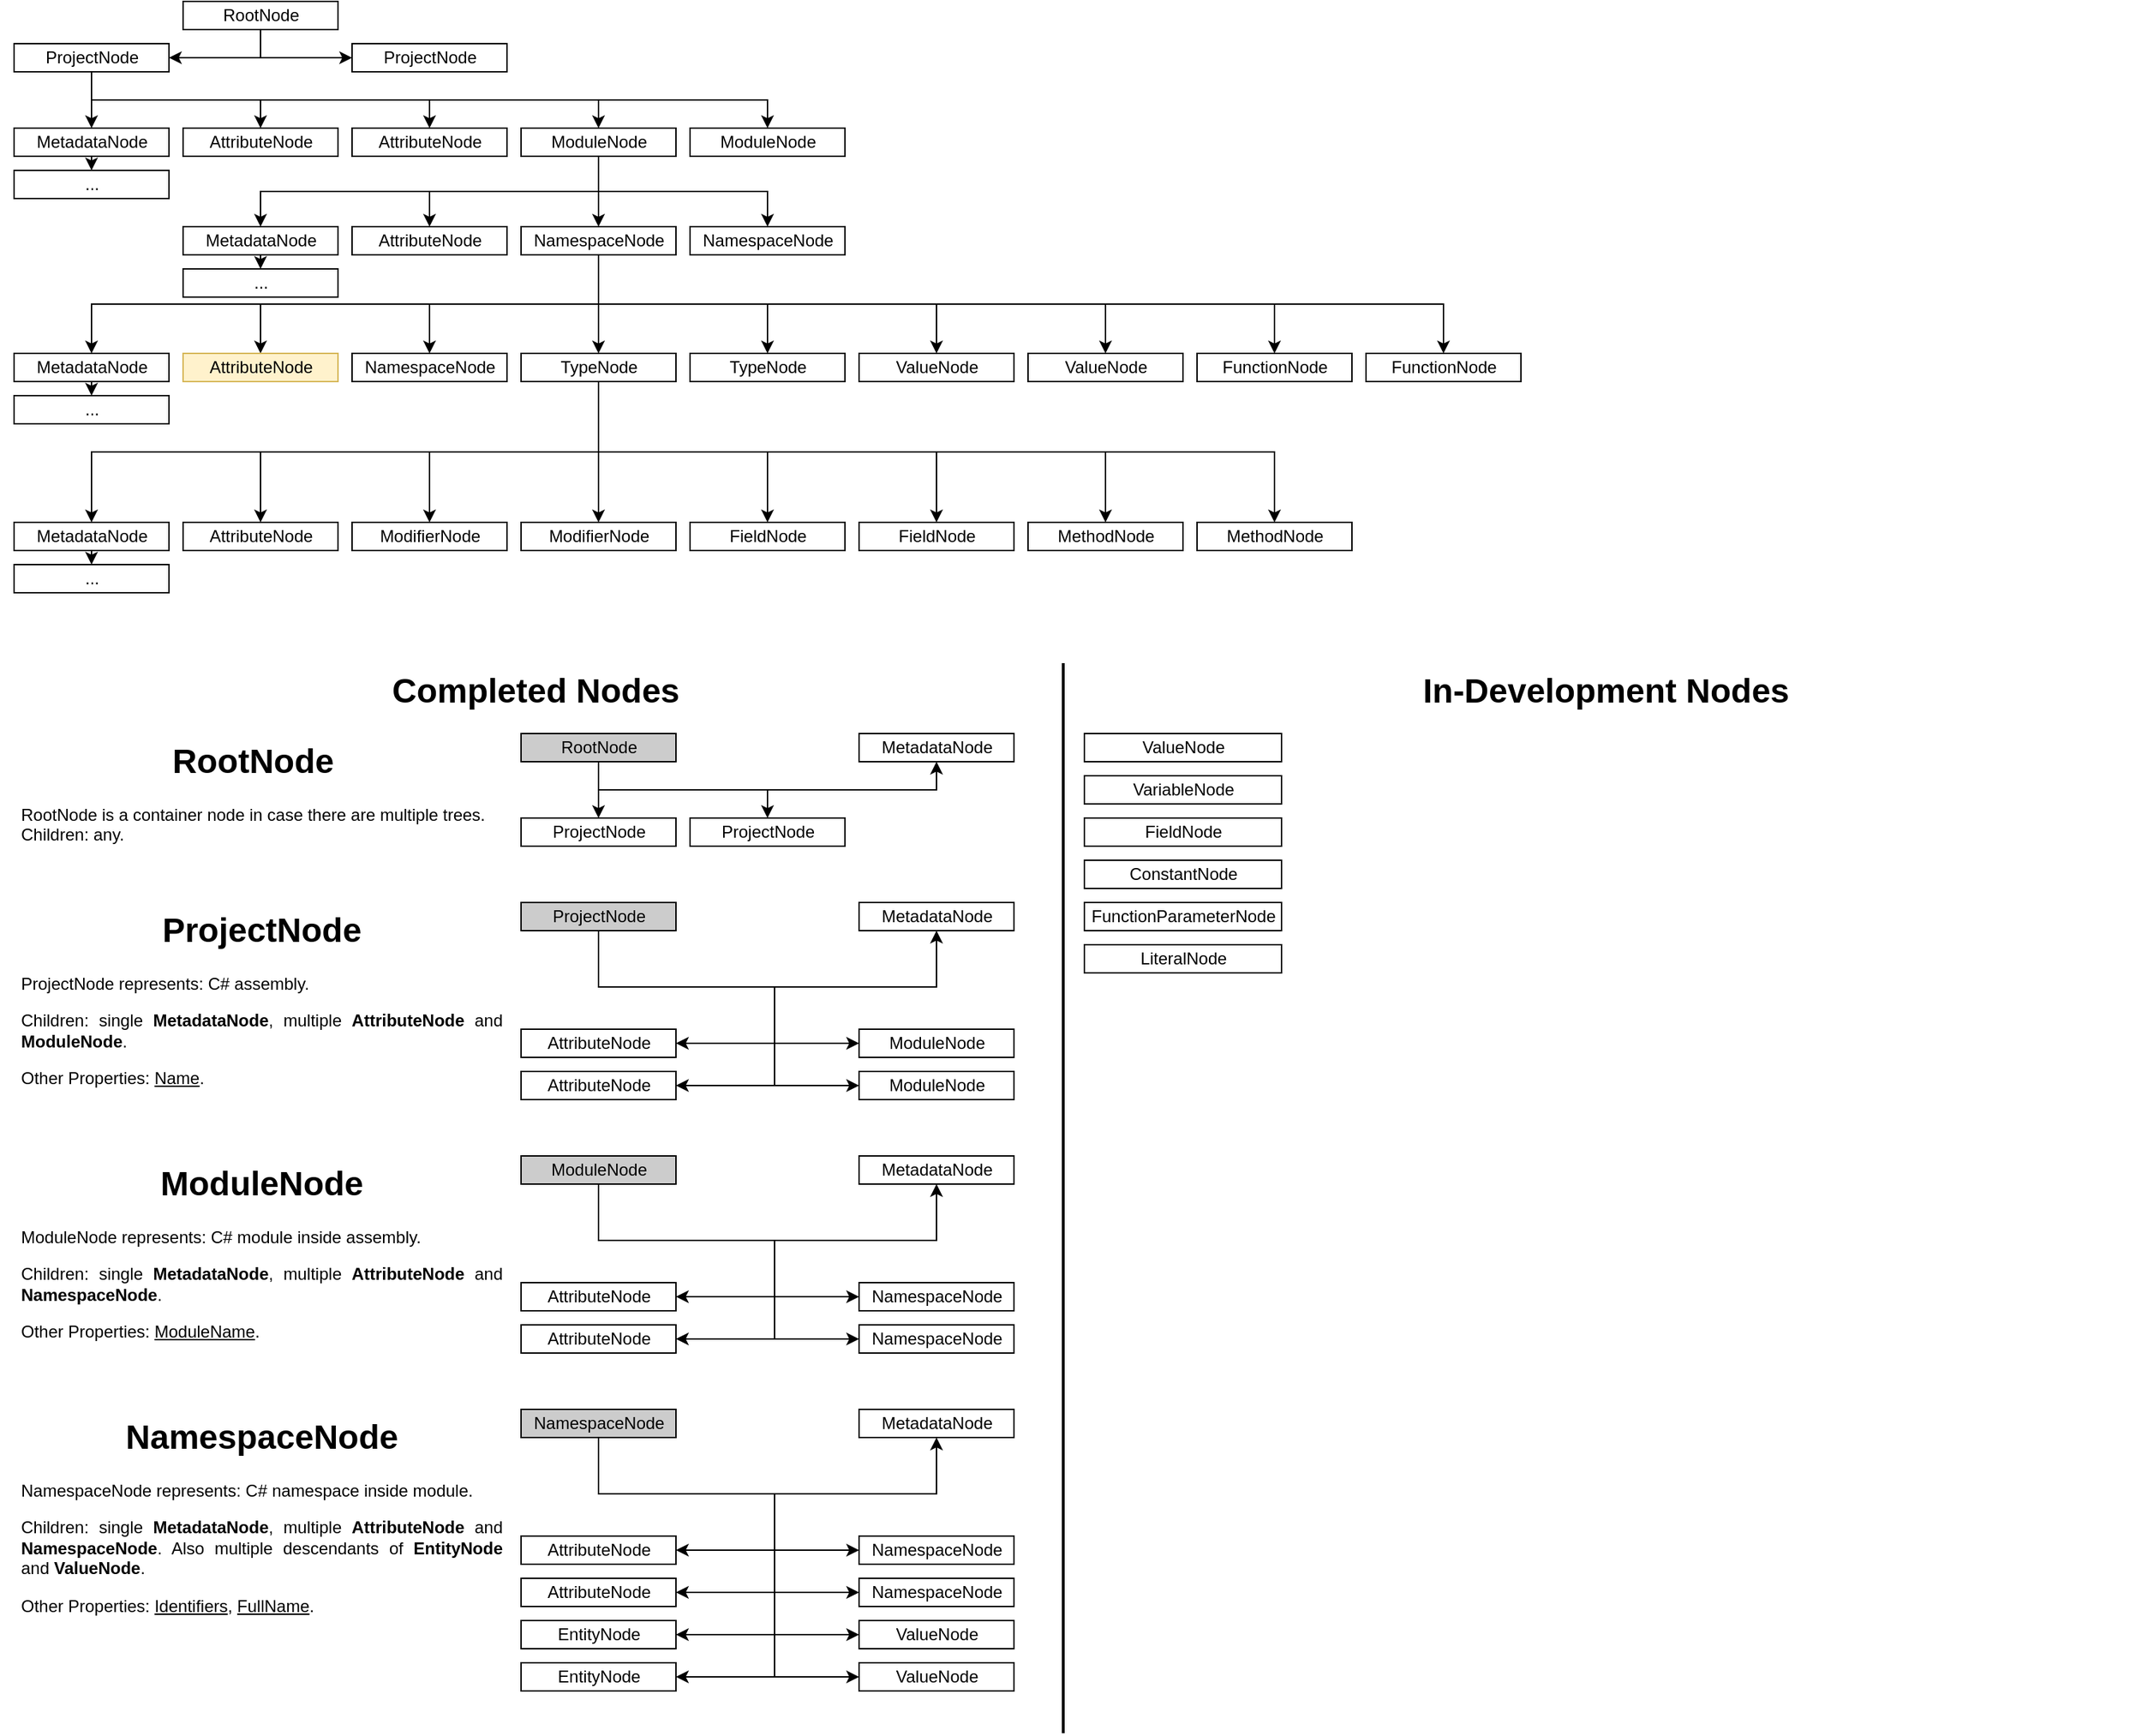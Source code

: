 <mxfile version="14.1.8" type="device" pages="2"><diagram id="hMRSq9ujZ3ukGJ3Yu9Yh" name="Ast Structure"><mxGraphModel dx="1810" dy="1310" grid="1" gridSize="10" guides="1" tooltips="1" connect="1" arrows="1" fold="1" page="1" pageScale="1" pageWidth="827" pageHeight="1169" math="0" shadow="0"><root><mxCell id="0"/><mxCell id="1" parent="0"/><mxCell id="QCq0GDgMahYHKre1_ZzV-11" style="edgeStyle=orthogonalEdgeStyle;rounded=0;orthogonalLoop=1;jettySize=auto;html=1;exitX=0.5;exitY=1;exitDx=0;exitDy=0;entryX=0.5;entryY=0;entryDx=0;entryDy=0;" parent="1" source="QCq0GDgMahYHKre1_ZzV-1" target="QCq0GDgMahYHKre1_ZzV-7" edge="1"><mxGeometry relative="1" as="geometry"/></mxCell><mxCell id="QCq0GDgMahYHKre1_ZzV-14" style="edgeStyle=orthogonalEdgeStyle;rounded=0;orthogonalLoop=1;jettySize=auto;html=1;exitX=0.5;exitY=1;exitDx=0;exitDy=0;entryX=0.5;entryY=0;entryDx=0;entryDy=0;" parent="1" source="QCq0GDgMahYHKre1_ZzV-1" target="QCq0GDgMahYHKre1_ZzV-13" edge="1"><mxGeometry relative="1" as="geometry"/></mxCell><mxCell id="QCq0GDgMahYHKre1_ZzV-16" style="edgeStyle=orthogonalEdgeStyle;rounded=0;orthogonalLoop=1;jettySize=auto;html=1;exitX=0.5;exitY=1;exitDx=0;exitDy=0;entryX=0.5;entryY=0;entryDx=0;entryDy=0;" parent="1" source="QCq0GDgMahYHKre1_ZzV-1" target="QCq0GDgMahYHKre1_ZzV-15" edge="1"><mxGeometry relative="1" as="geometry"/></mxCell><mxCell id="QCq0GDgMahYHKre1_ZzV-19" style="edgeStyle=orthogonalEdgeStyle;rounded=0;orthogonalLoop=1;jettySize=auto;html=1;exitX=0.5;exitY=1;exitDx=0;exitDy=0;entryX=0.5;entryY=0;entryDx=0;entryDy=0;" parent="1" source="QCq0GDgMahYHKre1_ZzV-1" target="QCq0GDgMahYHKre1_ZzV-17" edge="1"><mxGeometry relative="1" as="geometry"/></mxCell><mxCell id="QCq0GDgMahYHKre1_ZzV-20" style="edgeStyle=orthogonalEdgeStyle;rounded=0;orthogonalLoop=1;jettySize=auto;html=1;exitX=0.5;exitY=1;exitDx=0;exitDy=0;entryX=0.5;entryY=0;entryDx=0;entryDy=0;" parent="1" source="QCq0GDgMahYHKre1_ZzV-1" target="QCq0GDgMahYHKre1_ZzV-18" edge="1"><mxGeometry relative="1" as="geometry"/></mxCell><mxCell id="QCq0GDgMahYHKre1_ZzV-1" value="ProjectNode" style="html=1;" parent="1" vertex="1"><mxGeometry x="10" y="40" width="110" height="20" as="geometry"/></mxCell><mxCell id="QCq0GDgMahYHKre1_ZzV-4" style="edgeStyle=orthogonalEdgeStyle;rounded=0;orthogonalLoop=1;jettySize=auto;html=1;exitX=0.5;exitY=1;exitDx=0;exitDy=0;entryX=1;entryY=0.5;entryDx=0;entryDy=0;" parent="1" source="QCq0GDgMahYHKre1_ZzV-2" target="QCq0GDgMahYHKre1_ZzV-1" edge="1"><mxGeometry relative="1" as="geometry"/></mxCell><mxCell id="QCq0GDgMahYHKre1_ZzV-5" style="edgeStyle=orthogonalEdgeStyle;rounded=0;orthogonalLoop=1;jettySize=auto;html=1;exitX=0.5;exitY=1;exitDx=0;exitDy=0;entryX=0;entryY=0.5;entryDx=0;entryDy=0;" parent="1" source="QCq0GDgMahYHKre1_ZzV-2" target="QCq0GDgMahYHKre1_ZzV-3" edge="1"><mxGeometry relative="1" as="geometry"/></mxCell><mxCell id="QCq0GDgMahYHKre1_ZzV-2" value="RootNode" style="html=1;" parent="1" vertex="1"><mxGeometry x="130" y="10" width="110" height="20" as="geometry"/></mxCell><mxCell id="QCq0GDgMahYHKre1_ZzV-3" value="ProjectNode" style="html=1;" parent="1" vertex="1"><mxGeometry x="250" y="40" width="110" height="20" as="geometry"/></mxCell><mxCell id="QCq0GDgMahYHKre1_ZzV-10" style="edgeStyle=orthogonalEdgeStyle;rounded=0;orthogonalLoop=1;jettySize=auto;html=1;exitX=0.5;exitY=1;exitDx=0;exitDy=0;entryX=0.5;entryY=0;entryDx=0;entryDy=0;" parent="1" source="QCq0GDgMahYHKre1_ZzV-7" target="QCq0GDgMahYHKre1_ZzV-9" edge="1"><mxGeometry relative="1" as="geometry"/></mxCell><mxCell id="QCq0GDgMahYHKre1_ZzV-7" value="MetadataNode" style="html=1;" parent="1" vertex="1"><mxGeometry x="10" y="100" width="110" height="20" as="geometry"/></mxCell><mxCell id="QCq0GDgMahYHKre1_ZzV-9" value="..." style="html=1;" parent="1" vertex="1"><mxGeometry x="10" y="130" width="110" height="20" as="geometry"/></mxCell><mxCell id="QCq0GDgMahYHKre1_ZzV-13" value="AttributeNode" style="html=1;" parent="1" vertex="1"><mxGeometry x="130" y="100" width="110" height="20" as="geometry"/></mxCell><mxCell id="QCq0GDgMahYHKre1_ZzV-15" value="AttributeNode" style="html=1;" parent="1" vertex="1"><mxGeometry x="250" y="100" width="110" height="20" as="geometry"/></mxCell><mxCell id="QCq0GDgMahYHKre1_ZzV-25" style="edgeStyle=orthogonalEdgeStyle;rounded=0;orthogonalLoop=1;jettySize=auto;html=1;exitX=0.5;exitY=1;exitDx=0;exitDy=0;entryX=0.5;entryY=0;entryDx=0;entryDy=0;" parent="1" source="QCq0GDgMahYHKre1_ZzV-17" target="QCq0GDgMahYHKre1_ZzV-21" edge="1"><mxGeometry relative="1" as="geometry"/></mxCell><mxCell id="QCq0GDgMahYHKre1_ZzV-26" style="edgeStyle=orthogonalEdgeStyle;rounded=0;orthogonalLoop=1;jettySize=auto;html=1;exitX=0.5;exitY=1;exitDx=0;exitDy=0;entryX=0.5;entryY=0;entryDx=0;entryDy=0;" parent="1" source="QCq0GDgMahYHKre1_ZzV-17" target="QCq0GDgMahYHKre1_ZzV-23" edge="1"><mxGeometry relative="1" as="geometry"/></mxCell><mxCell id="QCq0GDgMahYHKre1_ZzV-28" style="edgeStyle=orthogonalEdgeStyle;rounded=0;orthogonalLoop=1;jettySize=auto;html=1;exitX=0.5;exitY=1;exitDx=0;exitDy=0;entryX=0.5;entryY=0;entryDx=0;entryDy=0;" parent="1" source="QCq0GDgMahYHKre1_ZzV-17" target="QCq0GDgMahYHKre1_ZzV-27" edge="1"><mxGeometry relative="1" as="geometry"/></mxCell><mxCell id="QCq0GDgMahYHKre1_ZzV-33" style="edgeStyle=orthogonalEdgeStyle;rounded=0;orthogonalLoop=1;jettySize=auto;html=1;exitX=0.5;exitY=1;exitDx=0;exitDy=0;entryX=0.5;entryY=0;entryDx=0;entryDy=0;" parent="1" source="QCq0GDgMahYHKre1_ZzV-17" target="QCq0GDgMahYHKre1_ZzV-31" edge="1"><mxGeometry relative="1" as="geometry"/></mxCell><mxCell id="QCq0GDgMahYHKre1_ZzV-17" value="ModuleNode" style="html=1;" parent="1" vertex="1"><mxGeometry x="370" y="100" width="110" height="20" as="geometry"/></mxCell><mxCell id="QCq0GDgMahYHKre1_ZzV-18" value="ModuleNode" style="html=1;" parent="1" vertex="1"><mxGeometry x="490" y="100" width="110" height="20" as="geometry"/></mxCell><mxCell id="QCq0GDgMahYHKre1_ZzV-24" style="edgeStyle=orthogonalEdgeStyle;rounded=0;orthogonalLoop=1;jettySize=auto;html=1;exitX=0.5;exitY=1;exitDx=0;exitDy=0;entryX=0.5;entryY=0;entryDx=0;entryDy=0;" parent="1" source="QCq0GDgMahYHKre1_ZzV-21" target="QCq0GDgMahYHKre1_ZzV-22" edge="1"><mxGeometry relative="1" as="geometry"/></mxCell><mxCell id="QCq0GDgMahYHKre1_ZzV-21" value="MetadataNode" style="html=1;" parent="1" vertex="1"><mxGeometry x="130" y="170" width="110" height="20" as="geometry"/></mxCell><mxCell id="QCq0GDgMahYHKre1_ZzV-22" value="..." style="html=1;" parent="1" vertex="1"><mxGeometry x="130" y="200" width="110" height="20" as="geometry"/></mxCell><mxCell id="QCq0GDgMahYHKre1_ZzV-23" value="AttributeNode" style="html=1;" parent="1" vertex="1"><mxGeometry x="250" y="170" width="110" height="20" as="geometry"/></mxCell><mxCell id="QCq0GDgMahYHKre1_ZzV-40" style="edgeStyle=orthogonalEdgeStyle;rounded=0;orthogonalLoop=1;jettySize=auto;html=1;exitX=0.5;exitY=1;exitDx=0;exitDy=0;entryX=0.5;entryY=0;entryDx=0;entryDy=0;" parent="1" source="QCq0GDgMahYHKre1_ZzV-27" target="QCq0GDgMahYHKre1_ZzV-36" edge="1"><mxGeometry relative="1" as="geometry"/></mxCell><mxCell id="QCq0GDgMahYHKre1_ZzV-41" style="edgeStyle=orthogonalEdgeStyle;rounded=0;orthogonalLoop=1;jettySize=auto;html=1;exitX=0.5;exitY=1;exitDx=0;exitDy=0;entryX=0.5;entryY=0;entryDx=0;entryDy=0;" parent="1" source="QCq0GDgMahYHKre1_ZzV-27" target="QCq0GDgMahYHKre1_ZzV-38" edge="1"><mxGeometry relative="1" as="geometry"/></mxCell><mxCell id="QCq0GDgMahYHKre1_ZzV-42" style="edgeStyle=orthogonalEdgeStyle;rounded=0;orthogonalLoop=1;jettySize=auto;html=1;exitX=0.5;exitY=1;exitDx=0;exitDy=0;entryX=0.5;entryY=0;entryDx=0;entryDy=0;" parent="1" source="QCq0GDgMahYHKre1_ZzV-27" target="QCq0GDgMahYHKre1_ZzV-39" edge="1"><mxGeometry relative="1" as="geometry"/></mxCell><mxCell id="QCq0GDgMahYHKre1_ZzV-44" style="edgeStyle=orthogonalEdgeStyle;rounded=0;orthogonalLoop=1;jettySize=auto;html=1;exitX=0.5;exitY=1;exitDx=0;exitDy=0;entryX=0.5;entryY=0;entryDx=0;entryDy=0;" parent="1" source="QCq0GDgMahYHKre1_ZzV-27" target="QCq0GDgMahYHKre1_ZzV-43" edge="1"><mxGeometry relative="1" as="geometry"/></mxCell><mxCell id="QCq0GDgMahYHKre1_ZzV-46" style="edgeStyle=orthogonalEdgeStyle;rounded=0;orthogonalLoop=1;jettySize=auto;html=1;exitX=0.5;exitY=1;exitDx=0;exitDy=0;entryX=0.5;entryY=0;entryDx=0;entryDy=0;" parent="1" source="QCq0GDgMahYHKre1_ZzV-27" target="QCq0GDgMahYHKre1_ZzV-45" edge="1"><mxGeometry relative="1" as="geometry"/></mxCell><mxCell id="QCq0GDgMahYHKre1_ZzV-59" style="edgeStyle=orthogonalEdgeStyle;rounded=0;orthogonalLoop=1;jettySize=auto;html=1;exitX=0.5;exitY=1;exitDx=0;exitDy=0;entryX=0.5;entryY=0;entryDx=0;entryDy=0;" parent="1" source="QCq0GDgMahYHKre1_ZzV-27" target="QCq0GDgMahYHKre1_ZzV-55" edge="1"><mxGeometry relative="1" as="geometry"/></mxCell><mxCell id="QCq0GDgMahYHKre1_ZzV-60" style="edgeStyle=orthogonalEdgeStyle;rounded=0;orthogonalLoop=1;jettySize=auto;html=1;exitX=0.5;exitY=1;exitDx=0;exitDy=0;entryX=0.5;entryY=0;entryDx=0;entryDy=0;" parent="1" source="QCq0GDgMahYHKre1_ZzV-27" target="QCq0GDgMahYHKre1_ZzV-56" edge="1"><mxGeometry relative="1" as="geometry"/></mxCell><mxCell id="QCq0GDgMahYHKre1_ZzV-61" style="edgeStyle=orthogonalEdgeStyle;rounded=0;orthogonalLoop=1;jettySize=auto;html=1;exitX=0.5;exitY=1;exitDx=0;exitDy=0;entryX=0.5;entryY=0;entryDx=0;entryDy=0;" parent="1" source="QCq0GDgMahYHKre1_ZzV-27" target="QCq0GDgMahYHKre1_ZzV-57" edge="1"><mxGeometry relative="1" as="geometry"/></mxCell><mxCell id="QCq0GDgMahYHKre1_ZzV-62" style="edgeStyle=orthogonalEdgeStyle;rounded=0;orthogonalLoop=1;jettySize=auto;html=1;exitX=0.5;exitY=1;exitDx=0;exitDy=0;entryX=0.5;entryY=0;entryDx=0;entryDy=0;" parent="1" source="QCq0GDgMahYHKre1_ZzV-27" target="QCq0GDgMahYHKre1_ZzV-58" edge="1"><mxGeometry relative="1" as="geometry"/></mxCell><mxCell id="QCq0GDgMahYHKre1_ZzV-27" value="NamespaceNode" style="html=1;" parent="1" vertex="1"><mxGeometry x="370" y="170" width="110" height="20" as="geometry"/></mxCell><mxCell id="QCq0GDgMahYHKre1_ZzV-31" value="NamespaceNode" style="html=1;" parent="1" vertex="1"><mxGeometry x="490" y="170" width="110" height="20" as="geometry"/></mxCell><mxCell id="QCq0GDgMahYHKre1_ZzV-35" style="edgeStyle=orthogonalEdgeStyle;rounded=0;orthogonalLoop=1;jettySize=auto;html=1;exitX=0.5;exitY=1;exitDx=0;exitDy=0;entryX=0.5;entryY=0;entryDx=0;entryDy=0;" parent="1" source="QCq0GDgMahYHKre1_ZzV-36" target="QCq0GDgMahYHKre1_ZzV-37" edge="1"><mxGeometry relative="1" as="geometry"/></mxCell><mxCell id="QCq0GDgMahYHKre1_ZzV-36" value="MetadataNode" style="html=1;" parent="1" vertex="1"><mxGeometry x="10" y="260" width="110" height="20" as="geometry"/></mxCell><mxCell id="QCq0GDgMahYHKre1_ZzV-37" value="..." style="html=1;" parent="1" vertex="1"><mxGeometry x="10" y="290" width="110" height="20" as="geometry"/></mxCell><mxCell id="QCq0GDgMahYHKre1_ZzV-38" value="AttributeNode" style="html=1;fillColor=#fff2cc;strokeColor=#d6b656;" parent="1" vertex="1"><mxGeometry x="130" y="260" width="110" height="20" as="geometry"/></mxCell><mxCell id="QCq0GDgMahYHKre1_ZzV-39" value="NamespaceNode" style="html=1;" parent="1" vertex="1"><mxGeometry x="250" y="260" width="110" height="20" as="geometry"/></mxCell><mxCell id="QCq0GDgMahYHKre1_ZzV-52" style="edgeStyle=orthogonalEdgeStyle;rounded=0;orthogonalLoop=1;jettySize=auto;html=1;exitX=0.5;exitY=1;exitDx=0;exitDy=0;entryX=0.5;entryY=0;entryDx=0;entryDy=0;" parent="1" source="QCq0GDgMahYHKre1_ZzV-43" target="QCq0GDgMahYHKre1_ZzV-48" edge="1"><mxGeometry relative="1" as="geometry"/></mxCell><mxCell id="QCq0GDgMahYHKre1_ZzV-53" style="edgeStyle=orthogonalEdgeStyle;rounded=0;orthogonalLoop=1;jettySize=auto;html=1;exitX=0.5;exitY=1;exitDx=0;exitDy=0;entryX=0.5;entryY=0;entryDx=0;entryDy=0;" parent="1" source="QCq0GDgMahYHKre1_ZzV-43" target="QCq0GDgMahYHKre1_ZzV-50" edge="1"><mxGeometry relative="1" as="geometry"/></mxCell><mxCell id="QCq0GDgMahYHKre1_ZzV-54" style="edgeStyle=orthogonalEdgeStyle;rounded=0;orthogonalLoop=1;jettySize=auto;html=1;exitX=0.5;exitY=1;exitDx=0;exitDy=0;entryX=0.5;entryY=0;entryDx=0;entryDy=0;" parent="1" source="QCq0GDgMahYHKre1_ZzV-43" target="QCq0GDgMahYHKre1_ZzV-51" edge="1"><mxGeometry relative="1" as="geometry"/></mxCell><mxCell id="QCq0GDgMahYHKre1_ZzV-66" style="edgeStyle=orthogonalEdgeStyle;rounded=0;orthogonalLoop=1;jettySize=auto;html=1;exitX=0.5;exitY=1;exitDx=0;exitDy=0;entryX=0.5;entryY=0;entryDx=0;entryDy=0;" parent="1" source="QCq0GDgMahYHKre1_ZzV-43" target="QCq0GDgMahYHKre1_ZzV-63" edge="1"><mxGeometry relative="1" as="geometry"/></mxCell><mxCell id="QCq0GDgMahYHKre1_ZzV-67" style="edgeStyle=orthogonalEdgeStyle;rounded=0;orthogonalLoop=1;jettySize=auto;html=1;exitX=0.5;exitY=1;exitDx=0;exitDy=0;entryX=0.5;entryY=0;entryDx=0;entryDy=0;" parent="1" source="QCq0GDgMahYHKre1_ZzV-43" target="QCq0GDgMahYHKre1_ZzV-64" edge="1"><mxGeometry relative="1" as="geometry"/></mxCell><mxCell id="QCq0GDgMahYHKre1_ZzV-68" style="edgeStyle=orthogonalEdgeStyle;rounded=0;orthogonalLoop=1;jettySize=auto;html=1;exitX=0.5;exitY=1;exitDx=0;exitDy=0;entryX=0.5;entryY=0;entryDx=0;entryDy=0;" parent="1" source="QCq0GDgMahYHKre1_ZzV-43" target="QCq0GDgMahYHKre1_ZzV-65" edge="1"><mxGeometry relative="1" as="geometry"/></mxCell><mxCell id="QCq0GDgMahYHKre1_ZzV-71" style="edgeStyle=orthogonalEdgeStyle;rounded=0;orthogonalLoop=1;jettySize=auto;html=1;exitX=0.5;exitY=1;exitDx=0;exitDy=0;entryX=0.5;entryY=0;entryDx=0;entryDy=0;" parent="1" source="QCq0GDgMahYHKre1_ZzV-43" target="QCq0GDgMahYHKre1_ZzV-70" edge="1"><mxGeometry relative="1" as="geometry"/></mxCell><mxCell id="QCq0GDgMahYHKre1_ZzV-72" style="edgeStyle=orthogonalEdgeStyle;rounded=0;orthogonalLoop=1;jettySize=auto;html=1;exitX=0.5;exitY=1;exitDx=0;exitDy=0;entryX=0.5;entryY=0;entryDx=0;entryDy=0;" parent="1" source="QCq0GDgMahYHKre1_ZzV-43" target="QCq0GDgMahYHKre1_ZzV-69" edge="1"><mxGeometry relative="1" as="geometry"/></mxCell><mxCell id="QCq0GDgMahYHKre1_ZzV-43" value="TypeNode" style="html=1;" parent="1" vertex="1"><mxGeometry x="370" y="260" width="110" height="20" as="geometry"/></mxCell><mxCell id="QCq0GDgMahYHKre1_ZzV-45" value="TypeNode" style="html=1;" parent="1" vertex="1"><mxGeometry x="490" y="260" width="110" height="20" as="geometry"/></mxCell><mxCell id="QCq0GDgMahYHKre1_ZzV-47" style="edgeStyle=orthogonalEdgeStyle;rounded=0;orthogonalLoop=1;jettySize=auto;html=1;exitX=0.5;exitY=1;exitDx=0;exitDy=0;entryX=0.5;entryY=0;entryDx=0;entryDy=0;" parent="1" source="QCq0GDgMahYHKre1_ZzV-48" target="QCq0GDgMahYHKre1_ZzV-49" edge="1"><mxGeometry relative="1" as="geometry"/></mxCell><mxCell id="QCq0GDgMahYHKre1_ZzV-48" value="MetadataNode" style="html=1;" parent="1" vertex="1"><mxGeometry x="10" y="380" width="110" height="20" as="geometry"/></mxCell><mxCell id="QCq0GDgMahYHKre1_ZzV-49" value="..." style="html=1;" parent="1" vertex="1"><mxGeometry x="10" y="410" width="110" height="20" as="geometry"/></mxCell><mxCell id="QCq0GDgMahYHKre1_ZzV-50" value="AttributeNode" style="html=1;" parent="1" vertex="1"><mxGeometry x="130" y="380" width="110" height="20" as="geometry"/></mxCell><mxCell id="QCq0GDgMahYHKre1_ZzV-51" value="FieldNode" style="html=1;" parent="1" vertex="1"><mxGeometry x="490" y="380" width="110" height="20" as="geometry"/></mxCell><mxCell id="QCq0GDgMahYHKre1_ZzV-55" value="ValueNode" style="html=1;" parent="1" vertex="1"><mxGeometry x="610" y="260" width="110" height="20" as="geometry"/></mxCell><mxCell id="QCq0GDgMahYHKre1_ZzV-56" value="ValueNode" style="html=1;" parent="1" vertex="1"><mxGeometry x="730" y="260" width="110" height="20" as="geometry"/></mxCell><mxCell id="QCq0GDgMahYHKre1_ZzV-57" value="FunctionNode" style="html=1;" parent="1" vertex="1"><mxGeometry x="850" y="260" width="110" height="20" as="geometry"/></mxCell><mxCell id="QCq0GDgMahYHKre1_ZzV-58" value="FunctionNode" style="html=1;" parent="1" vertex="1"><mxGeometry x="970" y="260" width="110" height="20" as="geometry"/></mxCell><mxCell id="QCq0GDgMahYHKre1_ZzV-63" value="FieldNode" style="html=1;" parent="1" vertex="1"><mxGeometry x="610" y="380" width="110" height="20" as="geometry"/></mxCell><mxCell id="QCq0GDgMahYHKre1_ZzV-64" value="MethodNode" style="html=1;" parent="1" vertex="1"><mxGeometry x="730" y="380" width="110" height="20" as="geometry"/></mxCell><mxCell id="QCq0GDgMahYHKre1_ZzV-65" value="MethodNode" style="html=1;" parent="1" vertex="1"><mxGeometry x="850" y="380" width="110" height="20" as="geometry"/></mxCell><mxCell id="QCq0GDgMahYHKre1_ZzV-69" value="ModifierNode" style="html=1;" parent="1" vertex="1"><mxGeometry x="250" y="380" width="110" height="20" as="geometry"/></mxCell><mxCell id="QCq0GDgMahYHKre1_ZzV-70" value="ModifierNode" style="html=1;" parent="1" vertex="1"><mxGeometry x="370" y="380" width="110" height="20" as="geometry"/></mxCell><mxCell id="yBruF9Qo2934fT4LCnzP-12" style="edgeStyle=orthogonalEdgeStyle;rounded=0;orthogonalLoop=1;jettySize=auto;html=1;exitX=0.5;exitY=1;exitDx=0;exitDy=0;entryX=0.5;entryY=0;entryDx=0;entryDy=0;" parent="1" source="yBruF9Qo2934fT4LCnzP-6" target="yBruF9Qo2934fT4LCnzP-8" edge="1"><mxGeometry relative="1" as="geometry"/></mxCell><mxCell id="yBruF9Qo2934fT4LCnzP-13" style="edgeStyle=orthogonalEdgeStyle;rounded=0;orthogonalLoop=1;jettySize=auto;html=1;exitX=0.5;exitY=1;exitDx=0;exitDy=0;entryX=0.5;entryY=0;entryDx=0;entryDy=0;" parent="1" source="yBruF9Qo2934fT4LCnzP-6" target="yBruF9Qo2934fT4LCnzP-9" edge="1"><mxGeometry relative="1" as="geometry"/></mxCell><mxCell id="Mdr3r077yUNkrEpgE0JS-15" style="edgeStyle=orthogonalEdgeStyle;rounded=0;orthogonalLoop=1;jettySize=auto;html=1;exitX=0.5;exitY=1;exitDx=0;exitDy=0;entryX=0.5;entryY=1;entryDx=0;entryDy=0;" parent="1" source="yBruF9Qo2934fT4LCnzP-6" target="Mdr3r077yUNkrEpgE0JS-14" edge="1"><mxGeometry relative="1" as="geometry"/></mxCell><mxCell id="yBruF9Qo2934fT4LCnzP-6" value="RootNode" style="html=1;fillColor=#CCCCCC;" parent="1" vertex="1"><mxGeometry x="370" y="530" width="110" height="20" as="geometry"/></mxCell><mxCell id="yBruF9Qo2934fT4LCnzP-8" value="ProjectNode" style="html=1;" parent="1" vertex="1"><mxGeometry x="370" y="590" width="110" height="20" as="geometry"/></mxCell><mxCell id="yBruF9Qo2934fT4LCnzP-9" value="ProjectNode" style="html=1;" parent="1" vertex="1"><mxGeometry x="490" y="590" width="110" height="20" as="geometry"/></mxCell><mxCell id="yBruF9Qo2934fT4LCnzP-14" value="&lt;h1 style=&quot;text-align: center&quot;&gt;RootNode&lt;/h1&gt;&lt;p style=&quot;text-align: justify&quot;&gt;RootNode is a container node in case there are multiple trees.&lt;br&gt;Children: any.&lt;/p&gt;" style="text;html=1;strokeColor=none;fillColor=none;spacing=5;spacingTop=-20;whiteSpace=wrap;overflow=hidden;rounded=0;" parent="1" vertex="1"><mxGeometry x="10" y="530" width="350" height="80" as="geometry"/></mxCell><mxCell id="yBruF9Qo2934fT4LCnzP-27" style="edgeStyle=orthogonalEdgeStyle;rounded=0;orthogonalLoop=1;jettySize=auto;html=1;exitX=0.5;exitY=1;exitDx=0;exitDy=0;entryX=1;entryY=0.5;entryDx=0;entryDy=0;" parent="1" source="yBruF9Qo2934fT4LCnzP-15" target="yBruF9Qo2934fT4LCnzP-18" edge="1"><mxGeometry relative="1" as="geometry"><Array as="points"><mxPoint x="425" y="710"/><mxPoint x="550" y="710"/><mxPoint x="550" y="750"/></Array></mxGeometry></mxCell><mxCell id="yBruF9Qo2934fT4LCnzP-28" style="edgeStyle=orthogonalEdgeStyle;rounded=0;orthogonalLoop=1;jettySize=auto;html=1;exitX=0.5;exitY=1;exitDx=0;exitDy=0;entryX=0.5;entryY=1;entryDx=0;entryDy=0;" parent="1" source="yBruF9Qo2934fT4LCnzP-15" target="yBruF9Qo2934fT4LCnzP-17" edge="1"><mxGeometry relative="1" as="geometry"><Array as="points"><mxPoint x="425" y="710"/><mxPoint x="665" y="710"/></Array></mxGeometry></mxCell><mxCell id="yBruF9Qo2934fT4LCnzP-29" style="edgeStyle=orthogonalEdgeStyle;rounded=0;orthogonalLoop=1;jettySize=auto;html=1;exitX=0.5;exitY=1;exitDx=0;exitDy=0;entryX=1;entryY=0.5;entryDx=0;entryDy=0;" parent="1" source="yBruF9Qo2934fT4LCnzP-15" target="yBruF9Qo2934fT4LCnzP-26" edge="1"><mxGeometry relative="1" as="geometry"><Array as="points"><mxPoint x="425" y="710"/><mxPoint x="550" y="710"/><mxPoint x="550" y="780"/></Array></mxGeometry></mxCell><mxCell id="yBruF9Qo2934fT4LCnzP-30" style="edgeStyle=orthogonalEdgeStyle;rounded=0;orthogonalLoop=1;jettySize=auto;html=1;exitX=0.5;exitY=1;exitDx=0;exitDy=0;entryX=0;entryY=0.5;entryDx=0;entryDy=0;" parent="1" source="yBruF9Qo2934fT4LCnzP-15" target="yBruF9Qo2934fT4LCnzP-19" edge="1"><mxGeometry relative="1" as="geometry"><Array as="points"><mxPoint x="425" y="710"/><mxPoint x="550" y="710"/><mxPoint x="550" y="750"/></Array></mxGeometry></mxCell><mxCell id="yBruF9Qo2934fT4LCnzP-31" style="edgeStyle=orthogonalEdgeStyle;rounded=0;orthogonalLoop=1;jettySize=auto;html=1;exitX=0.5;exitY=1;exitDx=0;exitDy=0;entryX=0;entryY=0.5;entryDx=0;entryDy=0;" parent="1" source="yBruF9Qo2934fT4LCnzP-15" target="yBruF9Qo2934fT4LCnzP-25" edge="1"><mxGeometry relative="1" as="geometry"><Array as="points"><mxPoint x="425" y="710"/><mxPoint x="550" y="710"/><mxPoint x="550" y="780"/></Array></mxGeometry></mxCell><mxCell id="yBruF9Qo2934fT4LCnzP-15" value="ProjectNode" style="html=1;fillColor=#CCCCCC;" parent="1" vertex="1"><mxGeometry x="370" y="650" width="110" height="20" as="geometry"/></mxCell><mxCell id="yBruF9Qo2934fT4LCnzP-17" value="MetadataNode" style="html=1;" parent="1" vertex="1"><mxGeometry x="610" y="650" width="110" height="20" as="geometry"/></mxCell><mxCell id="yBruF9Qo2934fT4LCnzP-18" value="AttributeNode" style="html=1;" parent="1" vertex="1"><mxGeometry x="370" y="740" width="110" height="20" as="geometry"/></mxCell><mxCell id="yBruF9Qo2934fT4LCnzP-19" value="ModuleNode" style="html=1;" parent="1" vertex="1"><mxGeometry x="610" y="740" width="110" height="20" as="geometry"/></mxCell><mxCell id="yBruF9Qo2934fT4LCnzP-23" value="&lt;h1 style=&quot;text-align: center&quot;&gt;ProjectNode&lt;/h1&gt;&lt;p style=&quot;text-align: justify&quot;&gt;ProjectNode&amp;nbsp;represents: C# assembly.&lt;/p&gt;&lt;p style=&quot;text-align: justify&quot;&gt;Children: single &lt;b&gt;MetadataNode&lt;/b&gt;, multiple &lt;b&gt;AttributeNode &lt;/b&gt;and &lt;b&gt;ModuleNode&lt;/b&gt;.&lt;/p&gt;&lt;p style=&quot;text-align: justify&quot;&gt;Other Properties: &lt;u&gt;Name&lt;/u&gt;.&lt;/p&gt;" style="text;html=1;strokeColor=none;fillColor=none;spacing=5;spacingTop=-20;whiteSpace=wrap;overflow=hidden;rounded=0;" parent="1" vertex="1"><mxGeometry x="10" y="650" width="350" height="140" as="geometry"/></mxCell><mxCell id="yBruF9Qo2934fT4LCnzP-25" value="ModuleNode" style="html=1;" parent="1" vertex="1"><mxGeometry x="610" y="770" width="110" height="20" as="geometry"/></mxCell><mxCell id="yBruF9Qo2934fT4LCnzP-26" value="AttributeNode" style="html=1;" parent="1" vertex="1"><mxGeometry x="370" y="770" width="110" height="20" as="geometry"/></mxCell><mxCell id="Mdr3r077yUNkrEpgE0JS-2" style="edgeStyle=orthogonalEdgeStyle;rounded=0;orthogonalLoop=1;jettySize=auto;html=1;exitX=0.5;exitY=1;exitDx=0;exitDy=0;entryX=1;entryY=0.5;entryDx=0;entryDy=0;" parent="1" source="Mdr3r077yUNkrEpgE0JS-7" target="Mdr3r077yUNkrEpgE0JS-9" edge="1"><mxGeometry relative="1" as="geometry"><Array as="points"><mxPoint x="425" y="890"/><mxPoint x="550" y="890"/><mxPoint x="550" y="930"/></Array></mxGeometry></mxCell><mxCell id="Mdr3r077yUNkrEpgE0JS-3" style="edgeStyle=orthogonalEdgeStyle;rounded=0;orthogonalLoop=1;jettySize=auto;html=1;exitX=0.5;exitY=1;exitDx=0;exitDy=0;entryX=0.5;entryY=1;entryDx=0;entryDy=0;" parent="1" source="Mdr3r077yUNkrEpgE0JS-7" target="Mdr3r077yUNkrEpgE0JS-8" edge="1"><mxGeometry relative="1" as="geometry"><Array as="points"><mxPoint x="425" y="890"/><mxPoint x="665" y="890"/></Array></mxGeometry></mxCell><mxCell id="Mdr3r077yUNkrEpgE0JS-4" style="edgeStyle=orthogonalEdgeStyle;rounded=0;orthogonalLoop=1;jettySize=auto;html=1;exitX=0.5;exitY=1;exitDx=0;exitDy=0;entryX=1;entryY=0.5;entryDx=0;entryDy=0;" parent="1" source="Mdr3r077yUNkrEpgE0JS-7" target="Mdr3r077yUNkrEpgE0JS-13" edge="1"><mxGeometry relative="1" as="geometry"><Array as="points"><mxPoint x="425" y="890"/><mxPoint x="550" y="890"/><mxPoint x="550" y="960"/></Array></mxGeometry></mxCell><mxCell id="Mdr3r077yUNkrEpgE0JS-5" style="edgeStyle=orthogonalEdgeStyle;rounded=0;orthogonalLoop=1;jettySize=auto;html=1;exitX=0.5;exitY=1;exitDx=0;exitDy=0;entryX=0;entryY=0.5;entryDx=0;entryDy=0;" parent="1" source="Mdr3r077yUNkrEpgE0JS-7" target="Mdr3r077yUNkrEpgE0JS-10" edge="1"><mxGeometry relative="1" as="geometry"><Array as="points"><mxPoint x="425" y="890"/><mxPoint x="550" y="890"/><mxPoint x="550" y="930"/></Array></mxGeometry></mxCell><mxCell id="Mdr3r077yUNkrEpgE0JS-6" style="edgeStyle=orthogonalEdgeStyle;rounded=0;orthogonalLoop=1;jettySize=auto;html=1;exitX=0.5;exitY=1;exitDx=0;exitDy=0;entryX=0;entryY=0.5;entryDx=0;entryDy=0;" parent="1" source="Mdr3r077yUNkrEpgE0JS-7" target="Mdr3r077yUNkrEpgE0JS-12" edge="1"><mxGeometry relative="1" as="geometry"><Array as="points"><mxPoint x="425" y="890"/><mxPoint x="550" y="890"/><mxPoint x="550" y="960"/></Array></mxGeometry></mxCell><mxCell id="Mdr3r077yUNkrEpgE0JS-7" value="ModuleNode" style="html=1;fillColor=#CCCCCC;" parent="1" vertex="1"><mxGeometry x="370" y="830" width="110" height="20" as="geometry"/></mxCell><mxCell id="Mdr3r077yUNkrEpgE0JS-8" value="MetadataNode" style="html=1;" parent="1" vertex="1"><mxGeometry x="610" y="830" width="110" height="20" as="geometry"/></mxCell><mxCell id="Mdr3r077yUNkrEpgE0JS-9" value="AttributeNode" style="html=1;" parent="1" vertex="1"><mxGeometry x="370" y="920" width="110" height="20" as="geometry"/></mxCell><mxCell id="Mdr3r077yUNkrEpgE0JS-10" value="NamespaceNode" style="html=1;" parent="1" vertex="1"><mxGeometry x="610" y="920" width="110" height="20" as="geometry"/></mxCell><mxCell id="Mdr3r077yUNkrEpgE0JS-11" value="&lt;h1 style=&quot;text-align: center&quot;&gt;ModuleNode&lt;/h1&gt;&lt;p style=&quot;text-align: justify&quot;&gt;ModuleNode&amp;nbsp;represents: C# module inside assembly.&lt;/p&gt;&lt;p style=&quot;text-align: justify&quot;&gt;Children: single &lt;b&gt;MetadataNode&lt;/b&gt;, multiple &lt;b&gt;AttributeNode &lt;/b&gt;and &lt;b&gt;NamespaceNode&lt;/b&gt;.&lt;/p&gt;&lt;p style=&quot;text-align: justify&quot;&gt;Other Properties: &lt;u&gt;ModuleName&lt;/u&gt;.&lt;/p&gt;" style="text;html=1;strokeColor=none;fillColor=none;spacing=5;spacingTop=-20;whiteSpace=wrap;overflow=hidden;rounded=0;" parent="1" vertex="1"><mxGeometry x="10" y="830" width="350" height="140" as="geometry"/></mxCell><mxCell id="Mdr3r077yUNkrEpgE0JS-12" value="NamespaceNode" style="html=1;" parent="1" vertex="1"><mxGeometry x="610" y="950" width="110" height="20" as="geometry"/></mxCell><mxCell id="Mdr3r077yUNkrEpgE0JS-13" value="AttributeNode" style="html=1;" parent="1" vertex="1"><mxGeometry x="370" y="950" width="110" height="20" as="geometry"/></mxCell><mxCell id="Mdr3r077yUNkrEpgE0JS-14" value="MetadataNode" style="html=1;" parent="1" vertex="1"><mxGeometry x="610" y="530" width="110" height="20" as="geometry"/></mxCell><mxCell id="Zv5lIblbAVkvGlCTx3gK-1" style="edgeStyle=orthogonalEdgeStyle;rounded=0;orthogonalLoop=1;jettySize=auto;html=1;exitX=0.5;exitY=1;exitDx=0;exitDy=0;entryX=1;entryY=0.5;entryDx=0;entryDy=0;" edge="1" parent="1" source="Zv5lIblbAVkvGlCTx3gK-6" target="Zv5lIblbAVkvGlCTx3gK-8"><mxGeometry relative="1" as="geometry"><Array as="points"><mxPoint x="425" y="1070"/><mxPoint x="550" y="1070"/><mxPoint x="550" y="1110"/></Array></mxGeometry></mxCell><mxCell id="Zv5lIblbAVkvGlCTx3gK-2" style="edgeStyle=orthogonalEdgeStyle;rounded=0;orthogonalLoop=1;jettySize=auto;html=1;exitX=0.5;exitY=1;exitDx=0;exitDy=0;entryX=0.5;entryY=1;entryDx=0;entryDy=0;" edge="1" parent="1" source="Zv5lIblbAVkvGlCTx3gK-6" target="Zv5lIblbAVkvGlCTx3gK-7"><mxGeometry relative="1" as="geometry"><Array as="points"><mxPoint x="425" y="1070"/><mxPoint x="665" y="1070"/></Array></mxGeometry></mxCell><mxCell id="Zv5lIblbAVkvGlCTx3gK-3" style="edgeStyle=orthogonalEdgeStyle;rounded=0;orthogonalLoop=1;jettySize=auto;html=1;exitX=0.5;exitY=1;exitDx=0;exitDy=0;entryX=1;entryY=0.5;entryDx=0;entryDy=0;" edge="1" parent="1" source="Zv5lIblbAVkvGlCTx3gK-6" target="Zv5lIblbAVkvGlCTx3gK-12"><mxGeometry relative="1" as="geometry"><Array as="points"><mxPoint x="425" y="1070"/><mxPoint x="550" y="1070"/><mxPoint x="550" y="1140"/></Array></mxGeometry></mxCell><mxCell id="Zv5lIblbAVkvGlCTx3gK-4" style="edgeStyle=orthogonalEdgeStyle;rounded=0;orthogonalLoop=1;jettySize=auto;html=1;exitX=0.5;exitY=1;exitDx=0;exitDy=0;entryX=0;entryY=0.5;entryDx=0;entryDy=0;" edge="1" parent="1" source="Zv5lIblbAVkvGlCTx3gK-6" target="Zv5lIblbAVkvGlCTx3gK-9"><mxGeometry relative="1" as="geometry"><Array as="points"><mxPoint x="425" y="1070"/><mxPoint x="550" y="1070"/><mxPoint x="550" y="1110"/></Array></mxGeometry></mxCell><mxCell id="Zv5lIblbAVkvGlCTx3gK-5" style="edgeStyle=orthogonalEdgeStyle;rounded=0;orthogonalLoop=1;jettySize=auto;html=1;exitX=0.5;exitY=1;exitDx=0;exitDy=0;entryX=0;entryY=0.5;entryDx=0;entryDy=0;" edge="1" parent="1" source="Zv5lIblbAVkvGlCTx3gK-6" target="Zv5lIblbAVkvGlCTx3gK-11"><mxGeometry relative="1" as="geometry"><Array as="points"><mxPoint x="425" y="1070"/><mxPoint x="550" y="1070"/><mxPoint x="550" y="1140"/></Array></mxGeometry></mxCell><mxCell id="fQGm367OhDLlVBB6zFoo-5" style="edgeStyle=orthogonalEdgeStyle;rounded=0;orthogonalLoop=1;jettySize=auto;html=1;exitX=0.5;exitY=1;exitDx=0;exitDy=0;endArrow=classic;endFill=1;entryX=1;entryY=0.5;entryDx=0;entryDy=0;" edge="1" parent="1" source="Zv5lIblbAVkvGlCTx3gK-6" target="fQGm367OhDLlVBB6zFoo-2"><mxGeometry relative="1" as="geometry"><mxPoint x="580" y="1180.0" as="targetPoint"/><Array as="points"><mxPoint x="425" y="1070"/><mxPoint x="550" y="1070"/><mxPoint x="550" y="1200"/></Array></mxGeometry></mxCell><mxCell id="fQGm367OhDLlVBB6zFoo-8" style="edgeStyle=orthogonalEdgeStyle;rounded=0;orthogonalLoop=1;jettySize=auto;html=1;exitX=0.5;exitY=1;exitDx=0;exitDy=0;entryX=0;entryY=0.5;entryDx=0;entryDy=0;endArrow=classic;endFill=1;" edge="1" parent="1" source="Zv5lIblbAVkvGlCTx3gK-6" target="fQGm367OhDLlVBB6zFoo-6"><mxGeometry relative="1" as="geometry"><Array as="points"><mxPoint x="425" y="1070"/><mxPoint x="550" y="1070"/><mxPoint x="550" y="1170"/></Array></mxGeometry></mxCell><mxCell id="fQGm367OhDLlVBB6zFoo-9" style="edgeStyle=orthogonalEdgeStyle;rounded=0;orthogonalLoop=1;jettySize=auto;html=1;exitX=0.5;exitY=1;exitDx=0;exitDy=0;entryX=0;entryY=0.5;entryDx=0;entryDy=0;endArrow=classic;endFill=1;" edge="1" parent="1" source="Zv5lIblbAVkvGlCTx3gK-6" target="fQGm367OhDLlVBB6zFoo-7"><mxGeometry relative="1" as="geometry"><Array as="points"><mxPoint x="425" y="1070"/><mxPoint x="550" y="1070"/><mxPoint x="550" y="1200"/></Array></mxGeometry></mxCell><mxCell id="Zv5lIblbAVkvGlCTx3gK-6" value="NamespaceNode" style="html=1;fillColor=#CCCCCC;" vertex="1" parent="1"><mxGeometry x="370" y="1010" width="110" height="20" as="geometry"/></mxCell><mxCell id="Zv5lIblbAVkvGlCTx3gK-7" value="MetadataNode" style="html=1;" vertex="1" parent="1"><mxGeometry x="610" y="1010" width="110" height="20" as="geometry"/></mxCell><mxCell id="Zv5lIblbAVkvGlCTx3gK-8" value="AttributeNode" style="html=1;" vertex="1" parent="1"><mxGeometry x="370" y="1100" width="110" height="20" as="geometry"/></mxCell><mxCell id="Zv5lIblbAVkvGlCTx3gK-9" value="NamespaceNode" style="html=1;" vertex="1" parent="1"><mxGeometry x="610" y="1100" width="110" height="20" as="geometry"/></mxCell><mxCell id="Zv5lIblbAVkvGlCTx3gK-10" value="&lt;h1 style=&quot;text-align: center&quot;&gt;NamespaceNode&lt;/h1&gt;&lt;p style=&quot;text-align: justify&quot;&gt;NamespaceNode&amp;nbsp;represents: C# namespace inside module.&lt;/p&gt;&lt;p style=&quot;text-align: justify&quot;&gt;Children: single &lt;b&gt;MetadataNode&lt;/b&gt;, multiple &lt;b&gt;AttributeNode &lt;/b&gt;and &lt;b&gt;NamespaceNode&lt;/b&gt;. Also multiple descendants of &lt;b&gt;EntityNode&lt;/b&gt; and &lt;b&gt;ValueNode&lt;/b&gt;.&lt;/p&gt;&lt;p style=&quot;text-align: justify&quot;&gt;Other Properties: &lt;u&gt;Identifiers&lt;/u&gt;, &lt;u&gt;FullName&lt;/u&gt;.&lt;/p&gt;" style="text;html=1;strokeColor=none;fillColor=none;spacing=5;spacingTop=-20;whiteSpace=wrap;overflow=hidden;rounded=0;" vertex="1" parent="1"><mxGeometry x="10" y="1010" width="350" height="200" as="geometry"/></mxCell><mxCell id="Zv5lIblbAVkvGlCTx3gK-11" value="NamespaceNode" style="html=1;" vertex="1" parent="1"><mxGeometry x="610" y="1130" width="110" height="20" as="geometry"/></mxCell><mxCell id="Zv5lIblbAVkvGlCTx3gK-12" value="AttributeNode" style="html=1;" vertex="1" parent="1"><mxGeometry x="370" y="1130" width="110" height="20" as="geometry"/></mxCell><mxCell id="Zv5lIblbAVkvGlCTx3gK-13" value="" style="line;strokeWidth=2;direction=south;html=1;fillColor=#CCCCCC;" vertex="1" parent="1"><mxGeometry x="750" y="480" width="10" height="760" as="geometry"/></mxCell><mxCell id="fQGm367OhDLlVBB6zFoo-1" value="EntityNode" style="html=1;" vertex="1" parent="1"><mxGeometry x="370" y="1160" width="110" height="20" as="geometry"/></mxCell><mxCell id="fQGm367OhDLlVBB6zFoo-2" value="EntityNode" style="html=1;" vertex="1" parent="1"><mxGeometry x="370" y="1190" width="110" height="20" as="geometry"/></mxCell><mxCell id="fQGm367OhDLlVBB6zFoo-4" style="edgeStyle=orthogonalEdgeStyle;rounded=0;orthogonalLoop=1;jettySize=auto;html=1;exitX=0.5;exitY=1;exitDx=0;exitDy=0;entryX=1;entryY=0.5;entryDx=0;entryDy=0;" edge="1" parent="1" source="Zv5lIblbAVkvGlCTx3gK-6" target="fQGm367OhDLlVBB6zFoo-1"><mxGeometry relative="1" as="geometry"><Array as="points"><mxPoint x="425" y="1070"/><mxPoint x="550" y="1070"/><mxPoint x="550" y="1170"/></Array><mxPoint x="435" y="1040" as="sourcePoint"/><mxPoint x="490" y="1120" as="targetPoint"/></mxGeometry></mxCell><mxCell id="fQGm367OhDLlVBB6zFoo-6" value="ValueNode" style="html=1;" vertex="1" parent="1"><mxGeometry x="610" y="1160" width="110" height="20" as="geometry"/></mxCell><mxCell id="fQGm367OhDLlVBB6zFoo-7" value="ValueNode" style="html=1;" vertex="1" parent="1"><mxGeometry x="610" y="1190" width="110" height="20" as="geometry"/></mxCell><mxCell id="Bi5_7wQ5sC-9oqodCjvR-1" value="Completed Nodes" style="text;strokeColor=none;fillColor=none;html=1;fontSize=24;fontStyle=1;verticalAlign=middle;align=center;" vertex="1" parent="1"><mxGeometry y="480" width="760" height="40" as="geometry"/></mxCell><mxCell id="Bi5_7wQ5sC-9oqodCjvR-2" value="In-Development Nodes" style="text;strokeColor=none;fillColor=none;html=1;fontSize=24;fontStyle=1;verticalAlign=middle;align=center;" vertex="1" parent="1"><mxGeometry x="760" y="480" width="760" height="40" as="geometry"/></mxCell><mxCell id="Bi5_7wQ5sC-9oqodCjvR-3" value="ValueNode" style="html=1;" vertex="1" parent="1"><mxGeometry x="770" y="530" width="140" height="20" as="geometry"/></mxCell><mxCell id="l5vUidin2ZIFUSXQdYqa-1" value="VariableNode" style="html=1;" vertex="1" parent="1"><mxGeometry x="770" y="560" width="140" height="20" as="geometry"/></mxCell><mxCell id="l5vUidin2ZIFUSXQdYqa-2" value="FunctionParameterNode" style="html=1;" vertex="1" parent="1"><mxGeometry x="770" y="650" width="140" height="20" as="geometry"/></mxCell><mxCell id="l5vUidin2ZIFUSXQdYqa-3" value="ConstantNode" style="html=1;" vertex="1" parent="1"><mxGeometry x="770" y="620" width="140" height="20" as="geometry"/></mxCell><mxCell id="l5vUidin2ZIFUSXQdYqa-4" value="FieldNode" style="html=1;" vertex="1" parent="1"><mxGeometry x="770" y="590" width="140" height="20" as="geometry"/></mxCell><mxCell id="l5vUidin2ZIFUSXQdYqa-5" value="LiteralNode" style="html=1;" vertex="1" parent="1"><mxGeometry x="770" y="680" width="140" height="20" as="geometry"/></mxCell></root></mxGraphModel></diagram><diagram id="8FPvBN22f8qLCxVTMIf6" name="Node class hierarchy"><mxGraphModel dx="517" dy="374" grid="1" gridSize="10" guides="1" tooltips="1" connect="1" arrows="1" fold="1" page="1" pageScale="1" pageWidth="827" pageHeight="1169" math="0" shadow="0"><root><mxCell id="I9GSdhCp3WQ4bF5RYHGk-0"/><mxCell id="I9GSdhCp3WQ4bF5RYHGk-1" parent="I9GSdhCp3WQ4bF5RYHGk-0"/><mxCell id="N5tQ_QlrjrFcrHNWLbun-0" value="Node class hierarchy" style="text;strokeColor=none;fillColor=none;html=1;fontSize=24;fontStyle=1;verticalAlign=middle;align=center;" vertex="1" parent="I9GSdhCp3WQ4bF5RYHGk-1"><mxGeometry width="240" height="40" as="geometry"/></mxCell><mxCell id="N5tQ_QlrjrFcrHNWLbun-2" value="Node" style="html=1;fillColor=#FFFFFF;" vertex="1" parent="I9GSdhCp3WQ4bF5RYHGk-1"><mxGeometry y="40" width="110" height="20" as="geometry"/></mxCell><mxCell id="eW3rQaYH9WcVr7Wy2mAo-2" style="edgeStyle=orthogonalEdgeStyle;rounded=0;orthogonalLoop=1;jettySize=auto;html=1;entryX=0.5;entryY=1;entryDx=0;entryDy=0;endArrow=block;endFill=0;exitX=1;exitY=0.5;exitDx=0;exitDy=0;" edge="1" parent="I9GSdhCp3WQ4bF5RYHGk-1" source="N5tQ_QlrjrFcrHNWLbun-3" target="N5tQ_QlrjrFcrHNWLbun-2"><mxGeometry relative="1" as="geometry"><Array as="points"><mxPoint x="360" y="110"/><mxPoint x="360" y="80"/><mxPoint x="55" y="80"/></Array></mxGeometry></mxCell><mxCell id="N5tQ_QlrjrFcrHNWLbun-3" value="RootNode" style="html=1;" vertex="1" parent="I9GSdhCp3WQ4bF5RYHGk-1"><mxGeometry x="240" y="100" width="110" height="20" as="geometry"/></mxCell><mxCell id="eW3rQaYH9WcVr7Wy2mAo-3" style="edgeStyle=orthogonalEdgeStyle;rounded=0;orthogonalLoop=1;jettySize=auto;html=1;entryX=0.5;entryY=1;entryDx=0;entryDy=0;endArrow=block;endFill=0;exitX=0;exitY=0.5;exitDx=0;exitDy=0;" edge="1" parent="I9GSdhCp3WQ4bF5RYHGk-1" source="N5tQ_QlrjrFcrHNWLbun-4" target="N5tQ_QlrjrFcrHNWLbun-2"><mxGeometry relative="1" as="geometry"><Array as="points"><mxPoint x="360" y="140"/><mxPoint x="360" y="80"/><mxPoint x="55" y="80"/></Array></mxGeometry></mxCell><mxCell id="N5tQ_QlrjrFcrHNWLbun-4" value="MetadataNode" style="html=1;" vertex="1" parent="I9GSdhCp3WQ4bF5RYHGk-1"><mxGeometry x="370" y="130" width="110" height="20" as="geometry"/></mxCell><mxCell id="eW3rQaYH9WcVr7Wy2mAo-4" style="edgeStyle=orthogonalEdgeStyle;rounded=0;orthogonalLoop=1;jettySize=auto;html=1;entryX=0.5;entryY=1;entryDx=0;entryDy=0;endArrow=block;endFill=0;exitX=0;exitY=0.5;exitDx=0;exitDy=0;" edge="1" parent="I9GSdhCp3WQ4bF5RYHGk-1" source="qTFBHdOOgCQHJTakFgj6-0" target="N5tQ_QlrjrFcrHNWLbun-2"><mxGeometry relative="1" as="geometry"><Array as="points"><mxPoint x="360" y="110"/><mxPoint x="360" y="80"/><mxPoint x="55" y="80"/></Array></mxGeometry></mxCell><mxCell id="qTFBHdOOgCQHJTakFgj6-0" value="AttributeNode" style="html=1;" vertex="1" parent="I9GSdhCp3WQ4bF5RYHGk-1"><mxGeometry x="370" y="100" width="110" height="20" as="geometry"/></mxCell><mxCell id="2IUCQWu5ZJjoh-AJvMoy-1" style="edgeStyle=orthogonalEdgeStyle;rounded=0;orthogonalLoop=1;jettySize=auto;html=1;entryX=0.5;entryY=1;entryDx=0;entryDy=0;endArrow=block;endFill=0;exitX=1;exitY=0.5;exitDx=0;exitDy=0;" edge="1" parent="I9GSdhCp3WQ4bF5RYHGk-1" source="2IUCQWu5ZJjoh-AJvMoy-0" target="N5tQ_QlrjrFcrHNWLbun-2"><mxGeometry relative="1" as="geometry"><Array as="points"><mxPoint x="360" y="140"/><mxPoint x="360" y="80"/><mxPoint x="55" y="80"/></Array></mxGeometry></mxCell><mxCell id="2IUCQWu5ZJjoh-AJvMoy-0" value="DummyNode" style="html=1;" vertex="1" parent="I9GSdhCp3WQ4bF5RYHGk-1"><mxGeometry x="240" y="130" width="110" height="20" as="geometry"/></mxCell><mxCell id="oYRFHARehX5KxUd2xABr-1" style="edgeStyle=orthogonalEdgeStyle;rounded=0;orthogonalLoop=1;jettySize=auto;html=1;entryX=0.5;entryY=1;entryDx=0;entryDy=0;endArrow=block;endFill=0;exitX=0;exitY=0.5;exitDx=0;exitDy=0;" edge="1" parent="I9GSdhCp3WQ4bF5RYHGk-1" source="oYRFHARehX5KxUd2xABr-0" target="N5tQ_QlrjrFcrHNWLbun-2"><mxGeometry relative="1" as="geometry"><Array as="points"><mxPoint x="55" y="110"/></Array></mxGeometry></mxCell><mxCell id="oYRFHARehX5KxUd2xABr-0" value="ProjectNode" style="html=1;" vertex="1" parent="I9GSdhCp3WQ4bF5RYHGk-1"><mxGeometry x="120" y="100" width="110" height="20" as="geometry"/></mxCell><mxCell id="ChRJ01ZzhmFSLTiYyRJQ-0" style="edgeStyle=orthogonalEdgeStyle;rounded=0;orthogonalLoop=1;jettySize=auto;html=1;exitX=0;exitY=0.5;exitDx=0;exitDy=0;entryX=0.5;entryY=1;entryDx=0;entryDy=0;endArrow=block;endFill=0;" edge="1" parent="I9GSdhCp3WQ4bF5RYHGk-1" source="PT3a2iQfpHD3ggvnThnb-1" target="N5tQ_QlrjrFcrHNWLbun-2"><mxGeometry relative="1" as="geometry"/></mxCell><mxCell id="PT3a2iQfpHD3ggvnThnb-1" value="ModuleNode" style="html=1;" vertex="1" parent="I9GSdhCp3WQ4bF5RYHGk-1"><mxGeometry x="120" y="130" width="110" height="20" as="geometry"/></mxCell><mxCell id="Sr12A0AOxxwANk73mId4-1" style="edgeStyle=orthogonalEdgeStyle;rounded=0;orthogonalLoop=1;jettySize=auto;html=1;exitX=0;exitY=0.5;exitDx=0;exitDy=0;entryX=0.5;entryY=1;entryDx=0;entryDy=0;endArrow=block;endFill=0;" edge="1" parent="I9GSdhCp3WQ4bF5RYHGk-1" source="Sr12A0AOxxwANk73mId4-0" target="N5tQ_QlrjrFcrHNWLbun-2"><mxGeometry relative="1" as="geometry"/></mxCell><mxCell id="Sr12A0AOxxwANk73mId4-0" value="NamespaceNode" style="html=1;" vertex="1" parent="I9GSdhCp3WQ4bF5RYHGk-1"><mxGeometry x="120" y="160" width="110" height="20" as="geometry"/></mxCell><mxCell id="gIOiS8vHu5itSv-YhYcZ-0" style="edgeStyle=orthogonalEdgeStyle;rounded=0;orthogonalLoop=1;jettySize=auto;html=1;entryX=0.5;entryY=1;entryDx=0;entryDy=0;endArrow=block;endFill=0;" edge="1" parent="I9GSdhCp3WQ4bF5RYHGk-1" source="ZABd1nek5yDGpYcq_zeO-0" target="N5tQ_QlrjrFcrHNWLbun-2"><mxGeometry relative="1" as="geometry"/></mxCell><mxCell id="ZABd1nek5yDGpYcq_zeO-0" value="ValueNode" style="html=1;" vertex="1" parent="I9GSdhCp3WQ4bF5RYHGk-1"><mxGeometry x="120" y="190" width="110" height="20" as="geometry"/></mxCell><mxCell id="gIOiS8vHu5itSv-YhYcZ-2" style="edgeStyle=orthogonalEdgeStyle;rounded=0;orthogonalLoop=1;jettySize=auto;html=1;entryX=0.5;entryY=1;entryDx=0;entryDy=0;endArrow=block;endFill=0;" edge="1" parent="I9GSdhCp3WQ4bF5RYHGk-1" source="gIOiS8vHu5itSv-YhYcZ-1" target="N5tQ_QlrjrFcrHNWLbun-2"><mxGeometry relative="1" as="geometry"/></mxCell><mxCell id="gIOiS8vHu5itSv-YhYcZ-1" value="EntityNode" style="html=1;" vertex="1" parent="I9GSdhCp3WQ4bF5RYHGk-1"><mxGeometry x="120" y="220" width="110" height="20" as="geometry"/></mxCell></root></mxGraphModel></diagram></mxfile>